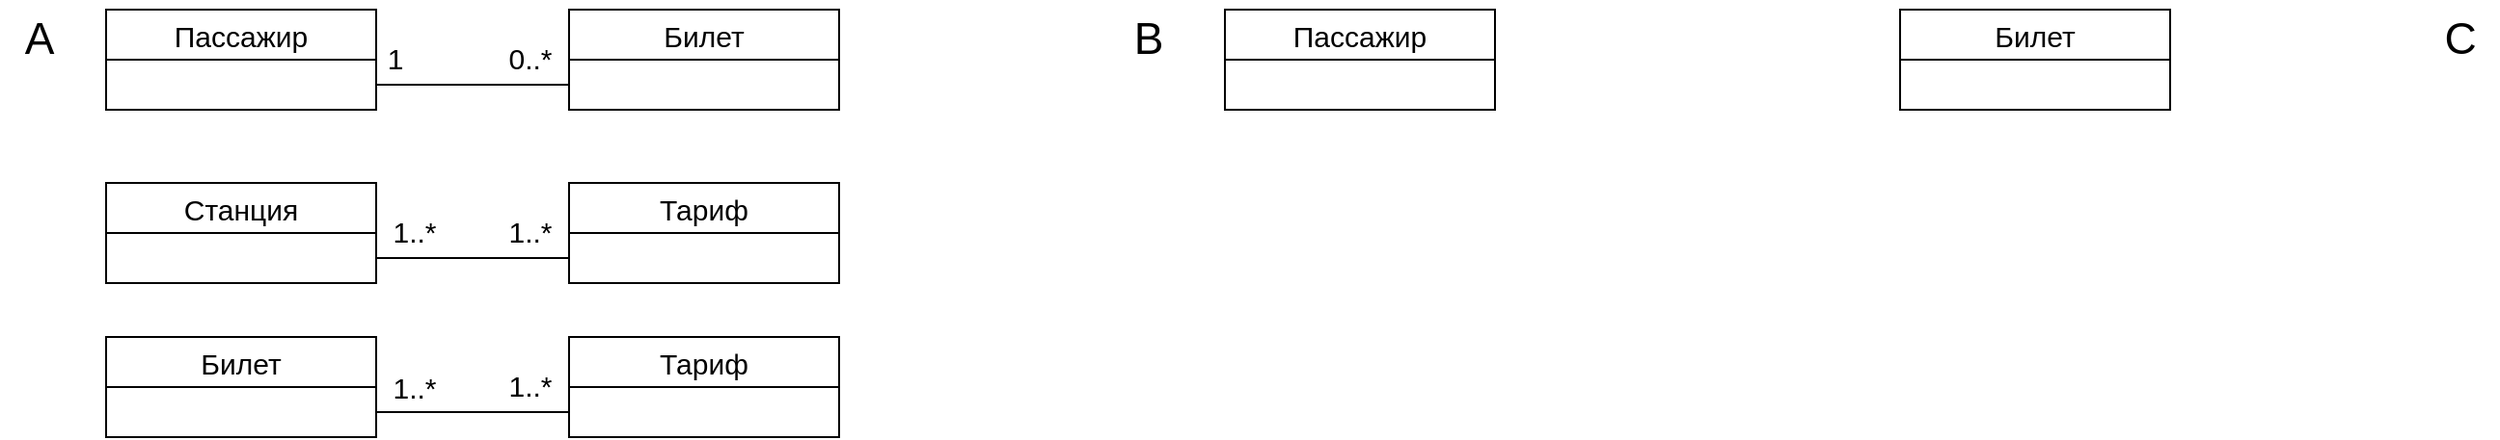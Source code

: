 <mxfile version="20.8.23" type="github">
  <diagram name="Страница 1" id="V0hk7tEIn2EnkFYwNgCp">
    <mxGraphModel dx="1434" dy="406" grid="1" gridSize="10" guides="1" tooltips="1" connect="1" arrows="1" fold="1" page="0" pageScale="1" pageWidth="827" pageHeight="1169" math="0" shadow="0">
      <root>
        <mxCell id="0" />
        <mxCell id="1" parent="0" />
        <mxCell id="uvYfX5AWDnmQSJGVQBv9-17" style="edgeStyle=orthogonalEdgeStyle;rounded=0;orthogonalLoop=1;jettySize=auto;html=1;exitX=1;exitY=0.75;exitDx=0;exitDy=0;entryX=0;entryY=0.75;entryDx=0;entryDy=0;endArrow=none;endFill=0;fontSize=15;" edge="1" parent="1" source="uvYfX5AWDnmQSJGVQBv9-1" target="uvYfX5AWDnmQSJGVQBv9-7">
          <mxGeometry relative="1" as="geometry" />
        </mxCell>
        <mxCell id="uvYfX5AWDnmQSJGVQBv9-1" value="Пассажир" style="swimlane;fontStyle=0;childLayout=stackLayout;horizontal=1;startSize=26;fillColor=none;horizontalStack=0;resizeParent=1;resizeParentMax=0;resizeLast=0;collapsible=1;marginBottom=0;fontSize=15;" vertex="1" parent="1">
          <mxGeometry x="200" y="500" width="140" height="52" as="geometry">
            <mxRectangle x="330" y="250" width="100" height="30" as="alternateBounds" />
          </mxGeometry>
        </mxCell>
        <mxCell id="uvYfX5AWDnmQSJGVQBv9-7" value="Билет" style="swimlane;fontStyle=0;childLayout=stackLayout;horizontal=1;startSize=26;fillColor=none;horizontalStack=0;resizeParent=1;resizeParentMax=0;resizeLast=0;collapsible=1;marginBottom=0;fontSize=15;" vertex="1" parent="1">
          <mxGeometry x="440" y="500" width="140" height="52" as="geometry">
            <mxRectangle x="330" y="250" width="100" height="30" as="alternateBounds" />
          </mxGeometry>
        </mxCell>
        <mxCell id="uvYfX5AWDnmQSJGVQBv9-9" value="Тариф" style="swimlane;fontStyle=0;childLayout=stackLayout;horizontal=1;startSize=26;fillColor=none;horizontalStack=0;resizeParent=1;resizeParentMax=0;resizeLast=0;collapsible=1;marginBottom=0;fontSize=15;" vertex="1" parent="1">
          <mxGeometry x="440" y="590" width="140" height="52" as="geometry">
            <mxRectangle x="330" y="250" width="100" height="30" as="alternateBounds" />
          </mxGeometry>
        </mxCell>
        <mxCell id="uvYfX5AWDnmQSJGVQBv9-11" value="Станция" style="swimlane;fontStyle=0;childLayout=stackLayout;horizontal=1;startSize=26;fillColor=none;horizontalStack=0;resizeParent=1;resizeParentMax=0;resizeLast=0;collapsible=1;marginBottom=0;fontSize=15;" vertex="1" parent="1">
          <mxGeometry x="200" y="590" width="140" height="52" as="geometry">
            <mxRectangle x="330" y="250" width="100" height="30" as="alternateBounds" />
          </mxGeometry>
        </mxCell>
        <mxCell id="uvYfX5AWDnmQSJGVQBv9-16" style="edgeStyle=orthogonalEdgeStyle;rounded=0;orthogonalLoop=1;jettySize=auto;html=1;exitX=1;exitY=0.5;exitDx=0;exitDy=0;endArrow=none;endFill=0;fontSize=15;" edge="1" parent="1">
          <mxGeometry relative="1" as="geometry">
            <mxPoint x="340" y="629" as="sourcePoint" />
            <mxPoint x="440" y="629" as="targetPoint" />
          </mxGeometry>
        </mxCell>
        <mxCell id="uvYfX5AWDnmQSJGVQBv9-18" value="1" style="text;html=1;strokeColor=none;fillColor=none;align=center;verticalAlign=middle;whiteSpace=wrap;rounded=0;fontSize=15;" vertex="1" parent="1">
          <mxGeometry x="320" y="510" width="60" height="30" as="geometry" />
        </mxCell>
        <mxCell id="uvYfX5AWDnmQSJGVQBv9-20" value="0..*" style="text;html=1;strokeColor=none;fillColor=none;align=center;verticalAlign=middle;whiteSpace=wrap;rounded=0;fontSize=15;" vertex="1" parent="1">
          <mxGeometry x="390" y="510" width="60" height="30" as="geometry" />
        </mxCell>
        <mxCell id="uvYfX5AWDnmQSJGVQBv9-22" value="1..*" style="text;html=1;strokeColor=none;fillColor=none;align=center;verticalAlign=middle;whiteSpace=wrap;rounded=0;fontSize=15;" vertex="1" parent="1">
          <mxGeometry x="330" y="600" width="60" height="30" as="geometry" />
        </mxCell>
        <mxCell id="uvYfX5AWDnmQSJGVQBv9-23" value="1..*" style="text;html=1;strokeColor=none;fillColor=none;align=center;verticalAlign=middle;whiteSpace=wrap;rounded=0;fontSize=15;" vertex="1" parent="1">
          <mxGeometry x="390" y="600" width="60" height="30" as="geometry" />
        </mxCell>
        <mxCell id="uvYfX5AWDnmQSJGVQBv9-26" style="edgeStyle=orthogonalEdgeStyle;rounded=0;orthogonalLoop=1;jettySize=auto;html=1;exitX=1;exitY=0.75;exitDx=0;exitDy=0;entryX=0;entryY=0.75;entryDx=0;entryDy=0;fontSize=15;endArrow=none;endFill=0;" edge="1" parent="1" source="uvYfX5AWDnmQSJGVQBv9-24" target="uvYfX5AWDnmQSJGVQBv9-25">
          <mxGeometry relative="1" as="geometry" />
        </mxCell>
        <mxCell id="uvYfX5AWDnmQSJGVQBv9-24" value="Билет" style="swimlane;fontStyle=0;childLayout=stackLayout;horizontal=1;startSize=26;fillColor=none;horizontalStack=0;resizeParent=1;resizeParentMax=0;resizeLast=0;collapsible=1;marginBottom=0;fontSize=15;" vertex="1" parent="1">
          <mxGeometry x="200" y="670" width="140" height="52" as="geometry">
            <mxRectangle x="330" y="250" width="100" height="30" as="alternateBounds" />
          </mxGeometry>
        </mxCell>
        <mxCell id="uvYfX5AWDnmQSJGVQBv9-25" value="Тариф" style="swimlane;fontStyle=0;childLayout=stackLayout;horizontal=1;startSize=26;fillColor=none;horizontalStack=0;resizeParent=1;resizeParentMax=0;resizeLast=0;collapsible=1;marginBottom=0;fontSize=15;" vertex="1" parent="1">
          <mxGeometry x="440" y="670" width="140" height="52" as="geometry">
            <mxRectangle x="330" y="250" width="100" height="30" as="alternateBounds" />
          </mxGeometry>
        </mxCell>
        <mxCell id="uvYfX5AWDnmQSJGVQBv9-27" value="1..*" style="text;html=1;strokeColor=none;fillColor=none;align=center;verticalAlign=middle;whiteSpace=wrap;rounded=0;fontSize=15;" vertex="1" parent="1">
          <mxGeometry x="330" y="681" width="60" height="30" as="geometry" />
        </mxCell>
        <mxCell id="uvYfX5AWDnmQSJGVQBv9-28" value="1..*" style="text;html=1;strokeColor=none;fillColor=none;align=center;verticalAlign=middle;whiteSpace=wrap;rounded=0;fontSize=15;" vertex="1" parent="1">
          <mxGeometry x="390" y="680" width="60" height="30" as="geometry" />
        </mxCell>
        <mxCell id="uvYfX5AWDnmQSJGVQBv9-31" value="А" style="text;html=1;align=center;verticalAlign=middle;resizable=0;points=[];autosize=1;strokeColor=none;fillColor=none;fontSize=23;" vertex="1" parent="1">
          <mxGeometry x="145" y="495" width="40" height="40" as="geometry" />
        </mxCell>
        <mxCell id="uvYfX5AWDnmQSJGVQBv9-32" value="В" style="text;html=1;align=center;verticalAlign=middle;resizable=0;points=[];autosize=1;strokeColor=none;fillColor=none;fontSize=23;" vertex="1" parent="1">
          <mxGeometry x="720" y="495" width="40" height="40" as="geometry" />
        </mxCell>
        <mxCell id="uvYfX5AWDnmQSJGVQBv9-33" value="С" style="text;html=1;align=center;verticalAlign=middle;resizable=0;points=[];autosize=1;strokeColor=none;fillColor=none;fontSize=23;" vertex="1" parent="1">
          <mxGeometry x="1400" y="495" width="40" height="40" as="geometry" />
        </mxCell>
        <mxCell id="uvYfX5AWDnmQSJGVQBv9-35" value="Пассажир" style="swimlane;fontStyle=0;childLayout=stackLayout;horizontal=1;startSize=26;fillColor=none;horizontalStack=0;resizeParent=1;resizeParentMax=0;resizeLast=0;collapsible=1;marginBottom=0;fontSize=15;" vertex="1" parent="1">
          <mxGeometry x="780" y="500" width="140" height="52" as="geometry">
            <mxRectangle x="330" y="250" width="100" height="30" as="alternateBounds" />
          </mxGeometry>
        </mxCell>
        <mxCell id="uvYfX5AWDnmQSJGVQBv9-36" value="Билет" style="swimlane;fontStyle=0;childLayout=stackLayout;horizontal=1;startSize=26;fillColor=none;horizontalStack=0;resizeParent=1;resizeParentMax=0;resizeLast=0;collapsible=1;marginBottom=0;fontSize=15;" vertex="1" parent="1">
          <mxGeometry x="1130" y="500" width="140" height="52" as="geometry">
            <mxRectangle x="330" y="250" width="100" height="30" as="alternateBounds" />
          </mxGeometry>
        </mxCell>
      </root>
    </mxGraphModel>
  </diagram>
</mxfile>
